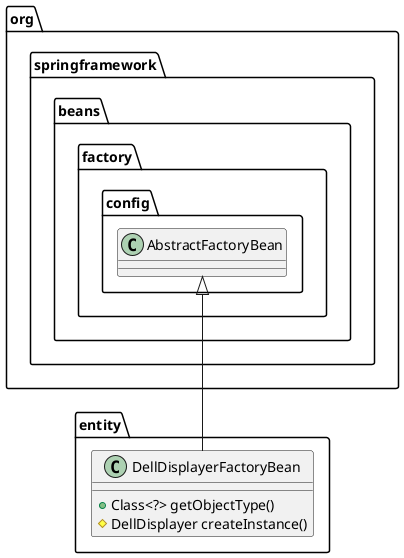 @startuml
class entity.DellDisplayerFactoryBean {
+ Class<?> getObjectType()
# DellDisplayer createInstance()
}


org.springframework.beans.factory.config.AbstractFactoryBean <|-- entity.DellDisplayerFactoryBean
@enduml